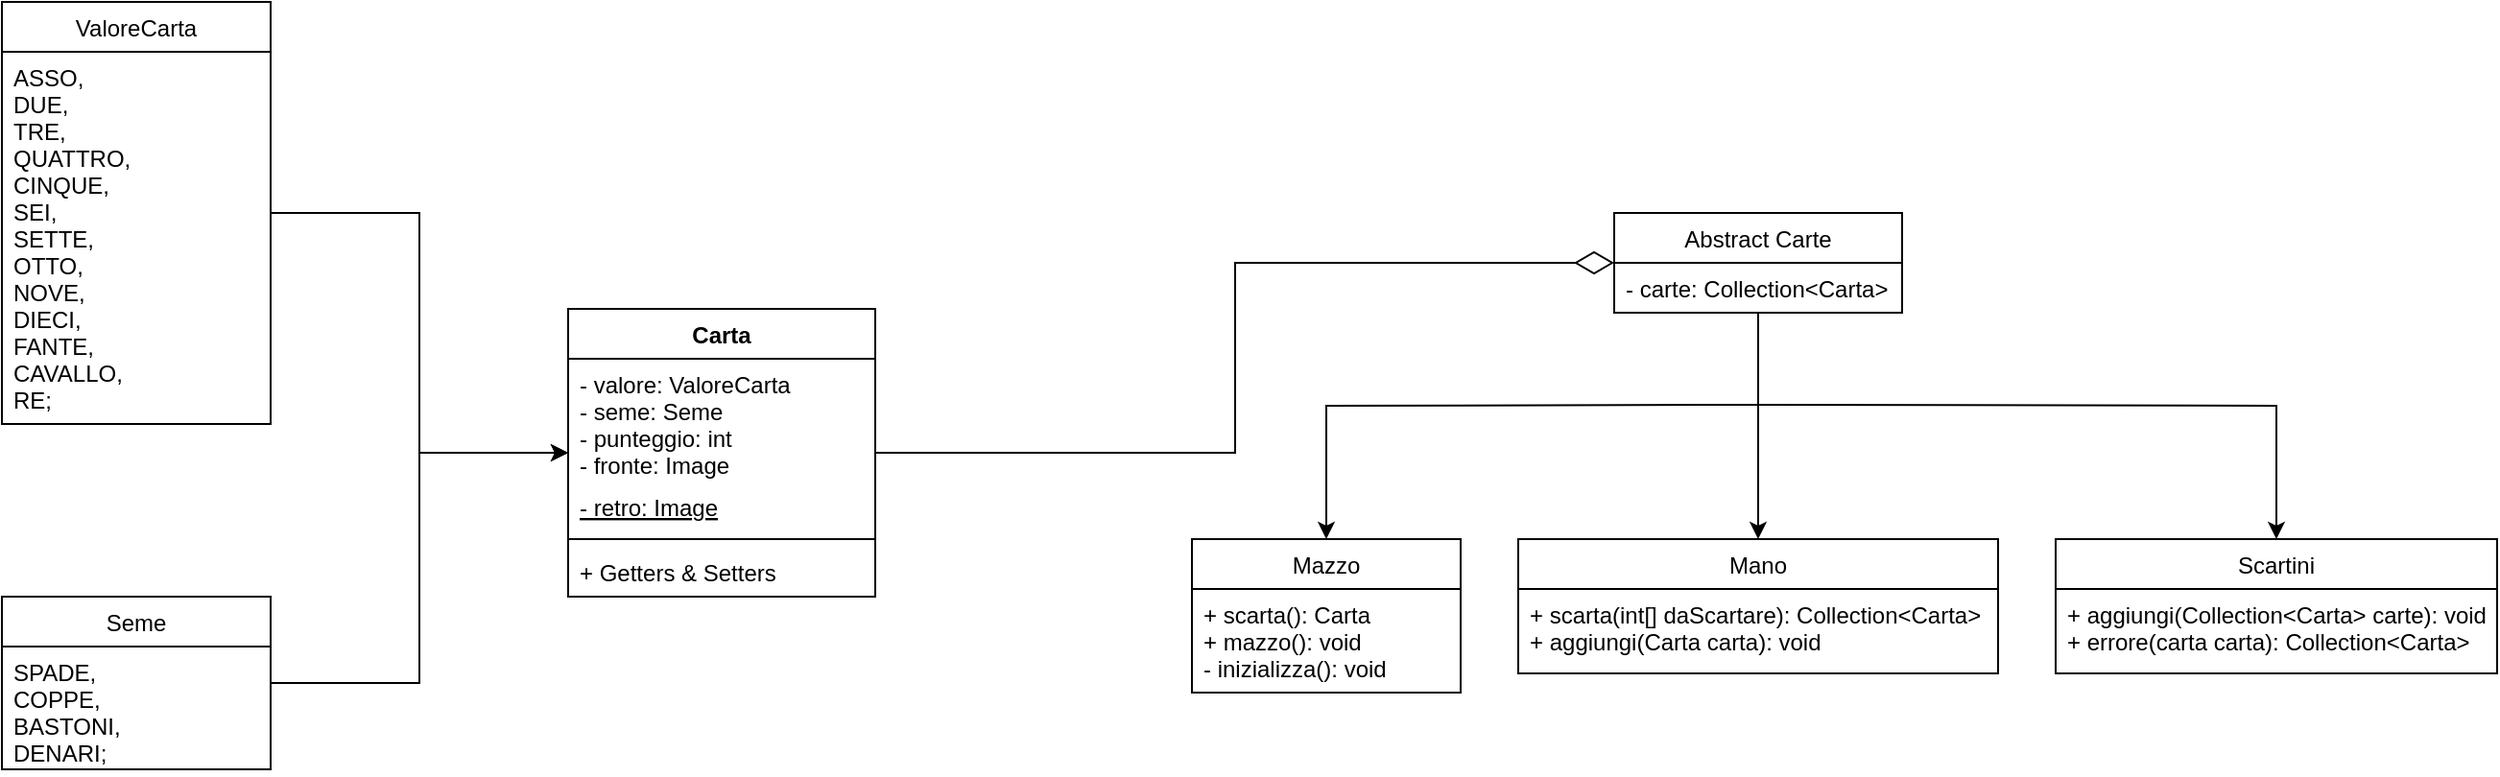 <mxfile version="19.0.3" type="device"><diagram id="x7Z-BbtdhyrkL3A1GBVr" name="Page-1"><mxGraphModel dx="2272" dy="861" grid="1" gridSize="10" guides="1" tooltips="1" connect="1" arrows="1" fold="1" page="1" pageScale="1" pageWidth="850" pageHeight="1100" math="0" shadow="0"><root><mxCell id="0"/><mxCell id="1" parent="0"/><mxCell id="sg-H1JfaZubq_YVmTyXd-43" style="edgeStyle=orthogonalEdgeStyle;rounded=0;orthogonalLoop=1;jettySize=auto;html=1;endArrow=diamondThin;endFill=0;strokeWidth=1;endSize=18;" parent="1" source="sg-H1JfaZubq_YVmTyXd-1" target="sg-H1JfaZubq_YVmTyXd-20" edge="1"><mxGeometry relative="1" as="geometry"/></mxCell><mxCell id="sg-H1JfaZubq_YVmTyXd-1" value="Carta" style="swimlane;fontStyle=1;align=center;verticalAlign=top;childLayout=stackLayout;horizontal=1;startSize=26;horizontalStack=0;resizeParent=1;resizeParentMax=0;resizeLast=0;collapsible=1;marginBottom=0;" parent="1" vertex="1"><mxGeometry x="55" y="510" width="160" height="150" as="geometry"/></mxCell><mxCell id="sg-H1JfaZubq_YVmTyXd-2" value="- valore: ValoreCarta&#10;- seme: Seme&#10;- punteggio: int&#10;- fronte: Image" style="text;strokeColor=none;fillColor=none;align=left;verticalAlign=top;spacingLeft=4;spacingRight=4;overflow=hidden;rotatable=0;points=[[0,0.5],[1,0.5]];portConstraint=eastwest;" parent="sg-H1JfaZubq_YVmTyXd-1" vertex="1"><mxGeometry y="26" width="160" height="64" as="geometry"/></mxCell><mxCell id="sg-H1JfaZubq_YVmTyXd-5" value="- retro: Image" style="text;strokeColor=none;fillColor=none;align=left;verticalAlign=top;spacingLeft=4;spacingRight=4;overflow=hidden;rotatable=0;points=[[0,0.5],[1,0.5]];portConstraint=eastwest;fontStyle=4" parent="sg-H1JfaZubq_YVmTyXd-1" vertex="1"><mxGeometry y="90" width="160" height="26" as="geometry"/></mxCell><mxCell id="sg-H1JfaZubq_YVmTyXd-3" value="" style="line;strokeWidth=1;fillColor=none;align=left;verticalAlign=middle;spacingTop=-1;spacingLeft=3;spacingRight=3;rotatable=0;labelPosition=right;points=[];portConstraint=eastwest;" parent="sg-H1JfaZubq_YVmTyXd-1" vertex="1"><mxGeometry y="116" width="160" height="8" as="geometry"/></mxCell><mxCell id="sg-H1JfaZubq_YVmTyXd-4" value="+ Getters &amp; Setters" style="text;strokeColor=none;fillColor=none;align=left;verticalAlign=top;spacingLeft=4;spacingRight=4;overflow=hidden;rotatable=0;points=[[0,0.5],[1,0.5]];portConstraint=eastwest;" parent="sg-H1JfaZubq_YVmTyXd-1" vertex="1"><mxGeometry y="124" width="160" height="26" as="geometry"/></mxCell><mxCell id="sg-H1JfaZubq_YVmTyXd-19" style="edgeStyle=orthogonalEdgeStyle;rounded=0;orthogonalLoop=1;jettySize=auto;html=1;" parent="1" source="sg-H1JfaZubq_YVmTyXd-10" target="sg-H1JfaZubq_YVmTyXd-1" edge="1"><mxGeometry relative="1" as="geometry"/></mxCell><mxCell id="sg-H1JfaZubq_YVmTyXd-10" value="ValoreCarta" style="swimlane;fontStyle=0;childLayout=stackLayout;horizontal=1;startSize=26;fillColor=none;horizontalStack=0;resizeParent=1;resizeParentMax=0;resizeLast=0;collapsible=1;marginBottom=0;" parent="1" vertex="1"><mxGeometry x="-240" y="350" width="140" height="220" as="geometry"/></mxCell><mxCell id="sg-H1JfaZubq_YVmTyXd-11" value="ASSO,&#10;DUE,&#10;TRE,&#10;QUATTRO,&#10;CINQUE,&#10;SEI,&#10;SETTE,&#10;OTTO,&#10;NOVE,&#10;DIECI,&#10;FANTE,&#10;CAVALLO,&#10;RE;" style="text;strokeColor=none;fillColor=none;align=left;verticalAlign=top;spacingLeft=4;spacingRight=4;overflow=hidden;rotatable=0;points=[[0,0.5],[1,0.5]];portConstraint=eastwest;" parent="sg-H1JfaZubq_YVmTyXd-10" vertex="1"><mxGeometry y="26" width="140" height="194" as="geometry"/></mxCell><mxCell id="sg-H1JfaZubq_YVmTyXd-18" style="edgeStyle=orthogonalEdgeStyle;rounded=0;orthogonalLoop=1;jettySize=auto;html=1;" parent="1" source="sg-H1JfaZubq_YVmTyXd-14" target="sg-H1JfaZubq_YVmTyXd-1" edge="1"><mxGeometry relative="1" as="geometry"/></mxCell><mxCell id="sg-H1JfaZubq_YVmTyXd-14" value="Seme" style="swimlane;fontStyle=0;childLayout=stackLayout;horizontal=1;startSize=26;fillColor=none;horizontalStack=0;resizeParent=1;resizeParentMax=0;resizeLast=0;collapsible=1;marginBottom=0;" parent="1" vertex="1"><mxGeometry x="-240" y="660" width="140" height="90" as="geometry"/></mxCell><mxCell id="sg-H1JfaZubq_YVmTyXd-15" value="SPADE,&#10;COPPE,&#10;BASTONI,&#10;DENARI;" style="text;strokeColor=none;fillColor=none;align=left;verticalAlign=top;spacingLeft=4;spacingRight=4;overflow=hidden;rotatable=0;points=[[0,0.5],[1,0.5]];portConstraint=eastwest;" parent="sg-H1JfaZubq_YVmTyXd-14" vertex="1"><mxGeometry y="26" width="140" height="64" as="geometry"/></mxCell><mxCell id="sg-H1JfaZubq_YVmTyXd-37" style="edgeStyle=orthogonalEdgeStyle;rounded=0;orthogonalLoop=1;jettySize=auto;html=1;entryX=0.5;entryY=0;entryDx=0;entryDy=0;" parent="1" source="sg-H1JfaZubq_YVmTyXd-20" target="sg-H1JfaZubq_YVmTyXd-28" edge="1"><mxGeometry relative="1" as="geometry"/></mxCell><mxCell id="sg-H1JfaZubq_YVmTyXd-40" style="edgeStyle=orthogonalEdgeStyle;rounded=0;orthogonalLoop=1;jettySize=auto;html=1;" parent="1" target="sg-H1JfaZubq_YVmTyXd-30" edge="1"><mxGeometry relative="1" as="geometry"><mxPoint x="675" y="560" as="sourcePoint"/></mxGeometry></mxCell><mxCell id="sg-H1JfaZubq_YVmTyXd-42" style="edgeStyle=orthogonalEdgeStyle;rounded=0;orthogonalLoop=1;jettySize=auto;html=1;" parent="1" target="sg-H1JfaZubq_YVmTyXd-24" edge="1"><mxGeometry relative="1" as="geometry"><mxPoint x="675" y="560" as="sourcePoint"/></mxGeometry></mxCell><mxCell id="sg-H1JfaZubq_YVmTyXd-20" value="Abstract Carte" style="swimlane;fontStyle=0;childLayout=stackLayout;horizontal=1;startSize=26;fillColor=none;horizontalStack=0;resizeParent=1;resizeParentMax=0;resizeLast=0;collapsible=1;marginBottom=0;" parent="1" vertex="1"><mxGeometry x="600" y="460" width="150" height="52" as="geometry"/></mxCell><mxCell id="sg-H1JfaZubq_YVmTyXd-21" value="- carte: Collection&lt;Carta&gt;" style="text;strokeColor=none;fillColor=none;align=left;verticalAlign=top;spacingLeft=4;spacingRight=4;overflow=hidden;rotatable=0;points=[[0,0.5],[1,0.5]];portConstraint=eastwest;" parent="sg-H1JfaZubq_YVmTyXd-20" vertex="1"><mxGeometry y="26" width="150" height="26" as="geometry"/></mxCell><mxCell id="sg-H1JfaZubq_YVmTyXd-24" value="Mazzo" style="swimlane;fontStyle=0;childLayout=stackLayout;horizontal=1;startSize=26;fillColor=none;horizontalStack=0;resizeParent=1;resizeParentMax=0;resizeLast=0;collapsible=1;marginBottom=0;" parent="1" vertex="1"><mxGeometry x="380" y="630" width="140" height="80" as="geometry"/></mxCell><mxCell id="sg-H1JfaZubq_YVmTyXd-25" value="+ scarta(): Carta&#10;+ mazzo(): void&#10;- inizializza(): void" style="text;strokeColor=none;fillColor=none;align=left;verticalAlign=top;spacingLeft=4;spacingRight=4;overflow=hidden;rotatable=0;points=[[0,0.5],[1,0.5]];portConstraint=eastwest;" parent="sg-H1JfaZubq_YVmTyXd-24" vertex="1"><mxGeometry y="26" width="140" height="54" as="geometry"/></mxCell><mxCell id="sg-H1JfaZubq_YVmTyXd-28" value="Mano" style="swimlane;fontStyle=0;childLayout=stackLayout;horizontal=1;startSize=26;fillColor=none;horizontalStack=0;resizeParent=1;resizeParentMax=0;resizeLast=0;collapsible=1;marginBottom=0;" parent="1" vertex="1"><mxGeometry x="550" y="630" width="250" height="70" as="geometry"/></mxCell><mxCell id="sg-H1JfaZubq_YVmTyXd-29" value="+ scarta(int[] daScartare): Collection&lt;Carta&gt;&#10;+ aggiungi(Carta carta): void" style="text;strokeColor=none;fillColor=none;align=left;verticalAlign=top;spacingLeft=4;spacingRight=4;overflow=hidden;rotatable=0;points=[[0,0.5],[1,0.5]];portConstraint=eastwest;" parent="sg-H1JfaZubq_YVmTyXd-28" vertex="1"><mxGeometry y="26" width="250" height="44" as="geometry"/></mxCell><mxCell id="sg-H1JfaZubq_YVmTyXd-30" value="Scartini" style="swimlane;fontStyle=0;childLayout=stackLayout;horizontal=1;startSize=26;fillColor=none;horizontalStack=0;resizeParent=1;resizeParentMax=0;resizeLast=0;collapsible=1;marginBottom=0;" parent="1" vertex="1"><mxGeometry x="830" y="630" width="230" height="70" as="geometry"/></mxCell><mxCell id="sg-H1JfaZubq_YVmTyXd-31" value="+ aggiungi(Collection&lt;Carta&gt; carte): void&#10;+ errore(carta carta): Collection&lt;Carta&gt;" style="text;strokeColor=none;fillColor=none;align=left;verticalAlign=top;spacingLeft=4;spacingRight=4;overflow=hidden;rotatable=0;points=[[0,0.5],[1,0.5]];portConstraint=eastwest;" parent="sg-H1JfaZubq_YVmTyXd-30" vertex="1"><mxGeometry y="26" width="230" height="44" as="geometry"/></mxCell></root></mxGraphModel></diagram></mxfile>